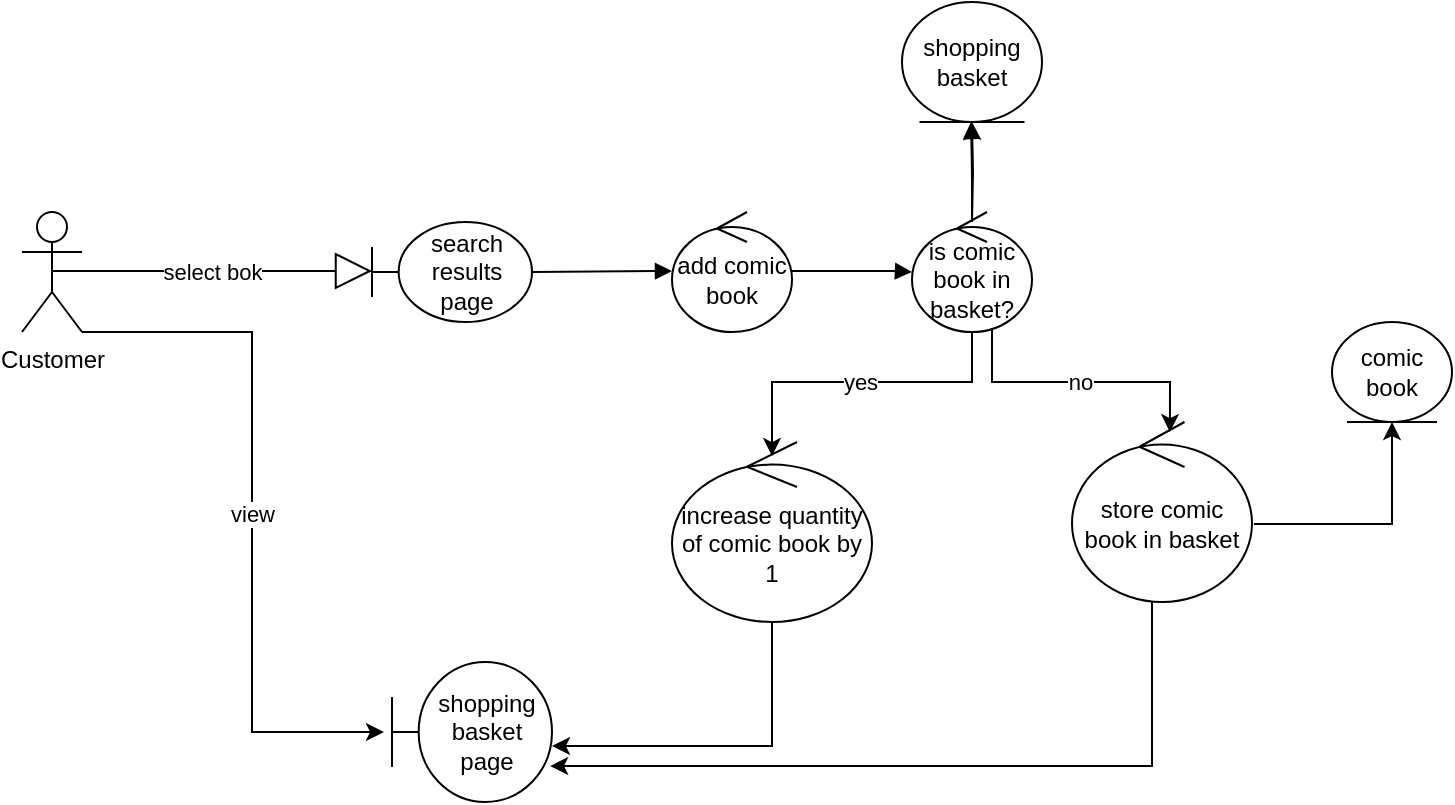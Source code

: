 <mxfile version="14.5.4" type="github"><diagram id="a2yakjcftYSDhLvCJjdq" name="Page-1"><mxGraphModel dx="862" dy="393" grid="1" gridSize="10" guides="1" tooltips="1" connect="1" arrows="1" fold="1" page="1" pageScale="1" pageWidth="850" pageHeight="1100" math="0" shadow="0"><root><mxCell id="0"/><mxCell id="1" parent="0"/><mxCell id="0bVkSUZFrWAt7yvFzX3S-1" value="Customer&lt;br&gt;" style="shape=umlActor;verticalLabelPosition=bottom;verticalAlign=top;html=1;outlineConnect=0;" vertex="1" parent="1"><mxGeometry x="25" y="175" width="30" height="60" as="geometry"/></mxCell><mxCell id="0bVkSUZFrWAt7yvFzX3S-5" value="search results page" style="shape=umlBoundary;whiteSpace=wrap;html=1;" vertex="1" parent="1"><mxGeometry x="200" y="180" width="80" height="50" as="geometry"/></mxCell><mxCell id="0bVkSUZFrWAt7yvFzX3S-6" value="add comic book" style="ellipse;shape=umlControl;whiteSpace=wrap;html=1;" vertex="1" parent="1"><mxGeometry x="350" y="175" width="60" height="60" as="geometry"/></mxCell><mxCell id="0bVkSUZFrWAt7yvFzX3S-9" value="select bok" style="endArrow=block;endSize=16;endFill=0;html=1;" edge="1" parent="1"><mxGeometry width="160" relative="1" as="geometry"><mxPoint x="40" y="204.5" as="sourcePoint"/><mxPoint x="200" y="204.5" as="targetPoint"/><Array as="points"/></mxGeometry></mxCell><mxCell id="0bVkSUZFrWAt7yvFzX3S-10" value="" style="endArrow=block;endFill=1;html=1;edgeStyle=orthogonalEdgeStyle;align=left;verticalAlign=top;" edge="1" parent="1"><mxGeometry x="-1" relative="1" as="geometry"><mxPoint x="280" y="205" as="sourcePoint"/><mxPoint x="350" y="204.5" as="targetPoint"/><Array as="points"><mxPoint x="280" y="204.5"/><mxPoint x="280" y="204.5"/></Array></mxGeometry></mxCell><mxCell id="0bVkSUZFrWAt7yvFzX3S-19" value="" style="edgeStyle=orthogonalEdgeStyle;rounded=0;orthogonalLoop=1;jettySize=auto;html=1;" edge="1" parent="1" target="0bVkSUZFrWAt7yvFzX3S-16"><mxGeometry relative="1" as="geometry"><mxPoint x="500" y="180" as="sourcePoint"/></mxGeometry></mxCell><mxCell id="0bVkSUZFrWAt7yvFzX3S-12" value="is comic book in basket?" style="ellipse;shape=umlControl;whiteSpace=wrap;html=1;" vertex="1" parent="1"><mxGeometry x="470" y="175" width="60" height="60" as="geometry"/></mxCell><mxCell id="0bVkSUZFrWAt7yvFzX3S-13" value="" style="endArrow=block;endFill=1;html=1;edgeStyle=orthogonalEdgeStyle;align=left;verticalAlign=top;" edge="1" parent="1"><mxGeometry x="-0.334" y="-55" relative="1" as="geometry"><mxPoint x="410" y="204.5" as="sourcePoint"/><mxPoint x="470" y="205" as="targetPoint"/><Array as="points"><mxPoint x="460" y="204.5"/><mxPoint x="460" y="204.5"/></Array><mxPoint y="1" as="offset"/></mxGeometry></mxCell><mxCell id="0bVkSUZFrWAt7yvFzX3S-16" value="shopping basket" style="ellipse;shape=umlEntity;whiteSpace=wrap;html=1;" vertex="1" parent="1"><mxGeometry x="465" y="70" width="70" height="60" as="geometry"/></mxCell><mxCell id="0bVkSUZFrWAt7yvFzX3S-17" value="" style="endArrow=block;endFill=1;html=1;edgeStyle=orthogonalEdgeStyle;align=left;verticalAlign=top;" edge="1" parent="1"><mxGeometry x="-1" relative="1" as="geometry"><mxPoint x="500" y="180" as="sourcePoint"/><mxPoint x="499.5" y="130" as="targetPoint"/><Array as="points"><mxPoint x="500" y="155"/></Array></mxGeometry></mxCell><mxCell id="0bVkSUZFrWAt7yvFzX3S-23" value="yes" style="edgeStyle=orthogonalEdgeStyle;rounded=0;orthogonalLoop=1;jettySize=auto;html=1;entryX=0.5;entryY=0.078;entryDx=0;entryDy=0;entryPerimeter=0;" edge="1" parent="1" source="0bVkSUZFrWAt7yvFzX3S-12" target="0bVkSUZFrWAt7yvFzX3S-20"><mxGeometry relative="1" as="geometry"><mxPoint x="500" y="240" as="sourcePoint"/><mxPoint x="350" y="280" as="targetPoint"/><Array as="points"><mxPoint x="500" y="260"/><mxPoint x="400" y="260"/></Array></mxGeometry></mxCell><mxCell id="0bVkSUZFrWAt7yvFzX3S-20" value="increase quantity of comic book by 1" style="ellipse;shape=umlControl;whiteSpace=wrap;html=1;" vertex="1" parent="1"><mxGeometry x="350" y="290" width="100" height="90" as="geometry"/></mxCell><mxCell id="0bVkSUZFrWAt7yvFzX3S-21" value="store comic book in basket" style="ellipse;shape=umlControl;whiteSpace=wrap;html=1;" vertex="1" parent="1"><mxGeometry x="550" y="280" width="90" height="90" as="geometry"/></mxCell><mxCell id="0bVkSUZFrWAt7yvFzX3S-24" value="no" style="edgeStyle=orthogonalEdgeStyle;rounded=0;orthogonalLoop=1;jettySize=auto;html=1;entryX=0.544;entryY=0.056;entryDx=0;entryDy=0;entryPerimeter=0;" edge="1" parent="1" source="0bVkSUZFrWAt7yvFzX3S-12" target="0bVkSUZFrWAt7yvFzX3S-21"><mxGeometry relative="1" as="geometry"><mxPoint x="510" y="245" as="sourcePoint"/><mxPoint x="600" y="270" as="targetPoint"/><Array as="points"><mxPoint x="510" y="260"/><mxPoint x="599" y="260"/></Array></mxGeometry></mxCell><mxCell id="0bVkSUZFrWAt7yvFzX3S-25" value="shopping basket page" style="shape=umlBoundary;whiteSpace=wrap;html=1;" vertex="1" parent="1"><mxGeometry x="210" y="400" width="80" height="70" as="geometry"/></mxCell><mxCell id="0bVkSUZFrWAt7yvFzX3S-26" value="comic book" style="ellipse;shape=umlEntity;whiteSpace=wrap;html=1;" vertex="1" parent="1"><mxGeometry x="680" y="230" width="60" height="50" as="geometry"/></mxCell><mxCell id="0bVkSUZFrWAt7yvFzX3S-27" value="" style="edgeStyle=orthogonalEdgeStyle;rounded=0;orthogonalLoop=1;jettySize=auto;html=1;entryX=1;entryY=0.6;entryDx=0;entryDy=0;entryPerimeter=0;" edge="1" parent="1" target="0bVkSUZFrWAt7yvFzX3S-25"><mxGeometry relative="1" as="geometry"><mxPoint x="400" y="380" as="sourcePoint"/><mxPoint x="300" y="442.02" as="targetPoint"/><Array as="points"><mxPoint x="400" y="442"/></Array></mxGeometry></mxCell><mxCell id="0bVkSUZFrWAt7yvFzX3S-28" value="" style="edgeStyle=orthogonalEdgeStyle;rounded=0;orthogonalLoop=1;jettySize=auto;html=1;entryX=0.988;entryY=0.743;entryDx=0;entryDy=0;entryPerimeter=0;" edge="1" parent="1" target="0bVkSUZFrWAt7yvFzX3S-25"><mxGeometry relative="1" as="geometry"><mxPoint x="590" y="370" as="sourcePoint"/><mxPoint x="480" y="432" as="targetPoint"/><Array as="points"><mxPoint x="590" y="452"/></Array></mxGeometry></mxCell><mxCell id="0bVkSUZFrWAt7yvFzX3S-29" value="" style="edgeStyle=orthogonalEdgeStyle;rounded=0;orthogonalLoop=1;jettySize=auto;html=1;entryX=0.5;entryY=1;entryDx=0;entryDy=0;exitX=1.011;exitY=0.567;exitDx=0;exitDy=0;exitPerimeter=0;" edge="1" parent="1" source="0bVkSUZFrWAt7yvFzX3S-21" target="0bVkSUZFrWAt7yvFzX3S-26"><mxGeometry relative="1" as="geometry"><mxPoint x="650" y="470" as="sourcePoint"/><mxPoint x="650" y="466" as="targetPoint"/><Array as="points"><mxPoint x="710" y="331"/></Array></mxGeometry></mxCell><mxCell id="0bVkSUZFrWAt7yvFzX3S-31" value="view" style="edgeStyle=orthogonalEdgeStyle;rounded=0;orthogonalLoop=1;jettySize=auto;html=1;exitX=1;exitY=1;exitDx=0;exitDy=0;exitPerimeter=0;entryX=-0.05;entryY=0.5;entryDx=0;entryDy=0;entryPerimeter=0;" edge="1" parent="1" source="0bVkSUZFrWAt7yvFzX3S-1" target="0bVkSUZFrWAt7yvFzX3S-25"><mxGeometry relative="1" as="geometry"><mxPoint x="165" y="318" as="sourcePoint"/><mxPoint x="55" y="480" as="targetPoint"/><Array as="points"><mxPoint x="140" y="235"/><mxPoint x="140" y="435"/></Array></mxGeometry></mxCell></root></mxGraphModel></diagram></mxfile>